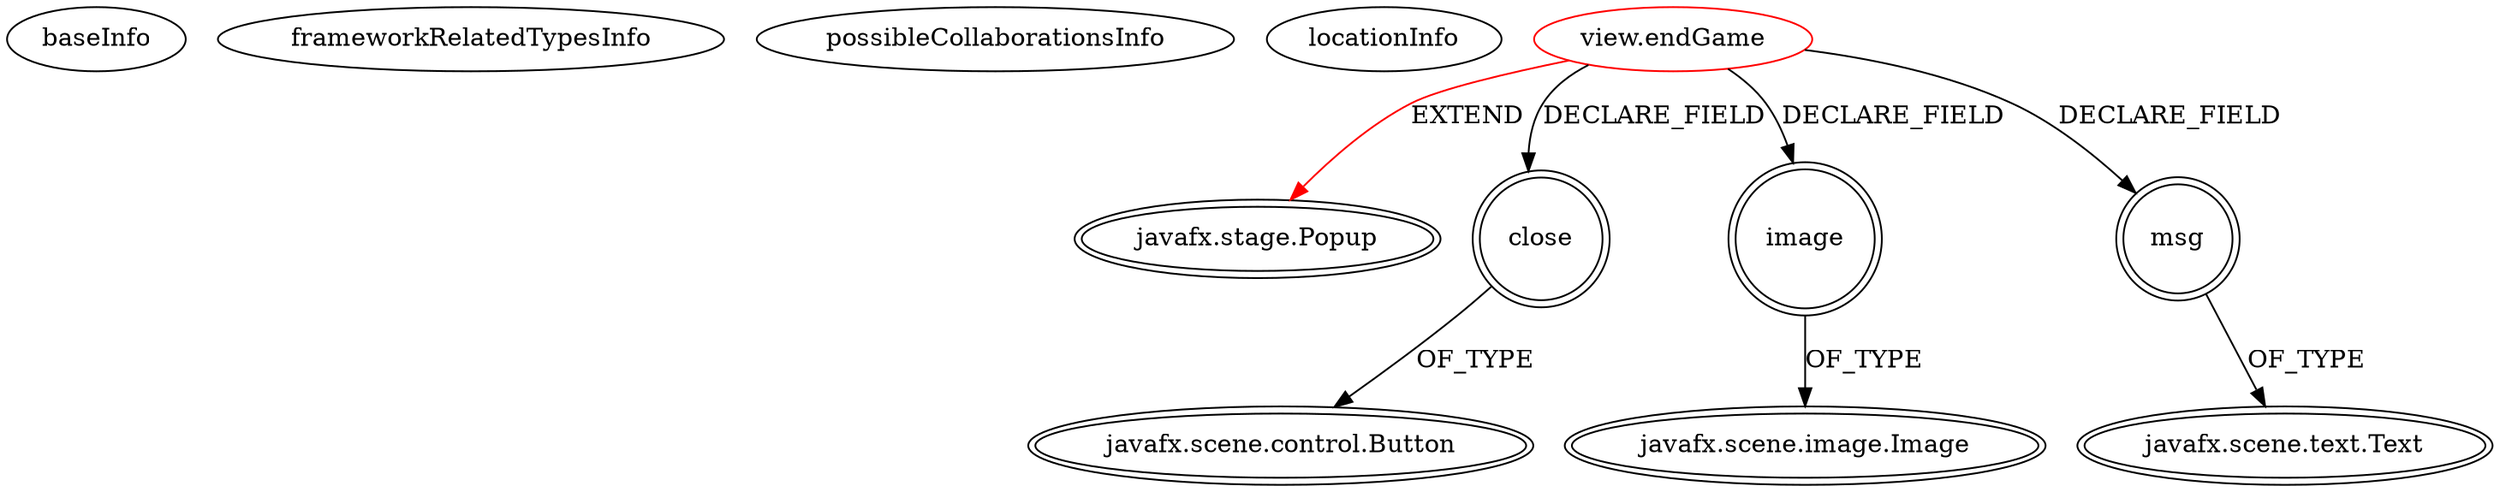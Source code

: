 digraph {
baseInfo[graphId=4350,category="extension_graph",isAnonymous=false,possibleRelation=false]
frameworkRelatedTypesInfo[0="javafx.stage.Popup"]
possibleCollaborationsInfo[]
locationInfo[projectName="sushkrish-CityLife",filePath="/sushkrish-CityLife/CityLife-master/src/view/endGame.java",contextSignature="endGame",graphId="4350"]
0[label="view.endGame",vertexType="ROOT_CLIENT_CLASS_DECLARATION",isFrameworkType=false,color=red]
1[label="javafx.stage.Popup",vertexType="FRAMEWORK_CLASS_TYPE",isFrameworkType=true,peripheries=2]
2[label="close",vertexType="FIELD_DECLARATION",isFrameworkType=true,peripheries=2,shape=circle]
3[label="javafx.scene.control.Button",vertexType="FRAMEWORK_CLASS_TYPE",isFrameworkType=true,peripheries=2]
4[label="image",vertexType="FIELD_DECLARATION",isFrameworkType=true,peripheries=2,shape=circle]
5[label="javafx.scene.image.Image",vertexType="FRAMEWORK_CLASS_TYPE",isFrameworkType=true,peripheries=2]
6[label="msg",vertexType="FIELD_DECLARATION",isFrameworkType=true,peripheries=2,shape=circle]
7[label="javafx.scene.text.Text",vertexType="FRAMEWORK_CLASS_TYPE",isFrameworkType=true,peripheries=2]
0->1[label="EXTEND",color=red]
0->2[label="DECLARE_FIELD"]
2->3[label="OF_TYPE"]
0->4[label="DECLARE_FIELD"]
4->5[label="OF_TYPE"]
0->6[label="DECLARE_FIELD"]
6->7[label="OF_TYPE"]
}
